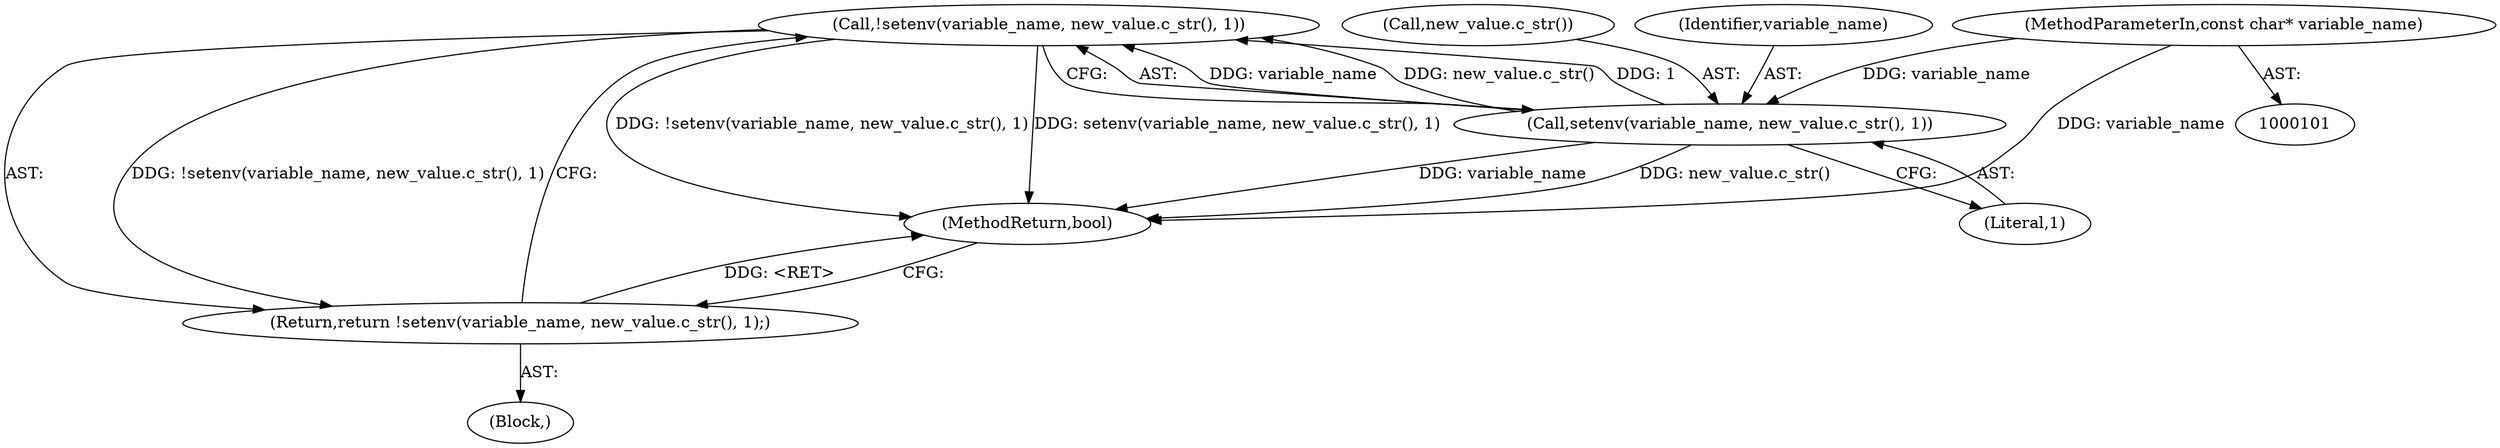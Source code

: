digraph "0_Chrome_c10688623b331e0c72c502b718cff5016de61f85@API" {
"1000106" [label="(Call,!setenv(variable_name, new_value.c_str(), 1))"];
"1000107" [label="(Call,setenv(variable_name, new_value.c_str(), 1))"];
"1000102" [label="(MethodParameterIn,const char* variable_name)"];
"1000105" [label="(Return,return !setenv(variable_name, new_value.c_str(), 1);)"];
"1000110" [label="(Literal,1)"];
"1000109" [label="(Call,new_value.c_str())"];
"1000102" [label="(MethodParameterIn,const char* variable_name)"];
"1000108" [label="(Identifier,variable_name)"];
"1000104" [label="(Block,)"];
"1000111" [label="(MethodReturn,bool)"];
"1000106" [label="(Call,!setenv(variable_name, new_value.c_str(), 1))"];
"1000105" [label="(Return,return !setenv(variable_name, new_value.c_str(), 1);)"];
"1000107" [label="(Call,setenv(variable_name, new_value.c_str(), 1))"];
"1000106" -> "1000105"  [label="AST: "];
"1000106" -> "1000107"  [label="CFG: "];
"1000107" -> "1000106"  [label="AST: "];
"1000105" -> "1000106"  [label="CFG: "];
"1000106" -> "1000111"  [label="DDG: setenv(variable_name, new_value.c_str(), 1)"];
"1000106" -> "1000111"  [label="DDG: !setenv(variable_name, new_value.c_str(), 1)"];
"1000106" -> "1000105"  [label="DDG: !setenv(variable_name, new_value.c_str(), 1)"];
"1000107" -> "1000106"  [label="DDG: variable_name"];
"1000107" -> "1000106"  [label="DDG: new_value.c_str()"];
"1000107" -> "1000106"  [label="DDG: 1"];
"1000107" -> "1000110"  [label="CFG: "];
"1000108" -> "1000107"  [label="AST: "];
"1000109" -> "1000107"  [label="AST: "];
"1000110" -> "1000107"  [label="AST: "];
"1000107" -> "1000111"  [label="DDG: variable_name"];
"1000107" -> "1000111"  [label="DDG: new_value.c_str()"];
"1000102" -> "1000107"  [label="DDG: variable_name"];
"1000102" -> "1000101"  [label="AST: "];
"1000102" -> "1000111"  [label="DDG: variable_name"];
"1000105" -> "1000104"  [label="AST: "];
"1000111" -> "1000105"  [label="CFG: "];
"1000105" -> "1000111"  [label="DDG: <RET>"];
}
